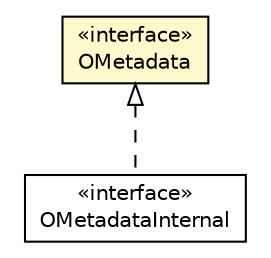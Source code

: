 #!/usr/local/bin/dot
#
# Class diagram 
# Generated by UMLGraph version R5_6-24-gf6e263 (http://www.umlgraph.org/)
#

digraph G {
	edge [fontname="Helvetica",fontsize=10,labelfontname="Helvetica",labelfontsize=10];
	node [fontname="Helvetica",fontsize=10,shape=plaintext];
	nodesep=0.25;
	ranksep=0.5;
	// com.orientechnologies.orient.core.metadata.OMetadataInternal
	c2487760 [label=<<table title="com.orientechnologies.orient.core.metadata.OMetadataInternal" border="0" cellborder="1" cellspacing="0" cellpadding="2" port="p" href="./OMetadataInternal.html">
		<tr><td><table border="0" cellspacing="0" cellpadding="1">
<tr><td align="center" balign="center"> &#171;interface&#187; </td></tr>
<tr><td align="center" balign="center"> OMetadataInternal </td></tr>
		</table></td></tr>
		</table>>, URL="./OMetadataInternal.html", fontname="Helvetica", fontcolor="black", fontsize=10.0];
	// com.orientechnologies.orient.core.metadata.OMetadata
	c2487761 [label=<<table title="com.orientechnologies.orient.core.metadata.OMetadata" border="0" cellborder="1" cellspacing="0" cellpadding="2" port="p" bgcolor="lemonChiffon" href="./OMetadata.html">
		<tr><td><table border="0" cellspacing="0" cellpadding="1">
<tr><td align="center" balign="center"> &#171;interface&#187; </td></tr>
<tr><td align="center" balign="center"> OMetadata </td></tr>
		</table></td></tr>
		</table>>, URL="./OMetadata.html", fontname="Helvetica", fontcolor="black", fontsize=10.0];
	//com.orientechnologies.orient.core.metadata.OMetadataInternal implements com.orientechnologies.orient.core.metadata.OMetadata
	c2487761:p -> c2487760:p [dir=back,arrowtail=empty,style=dashed];
}

